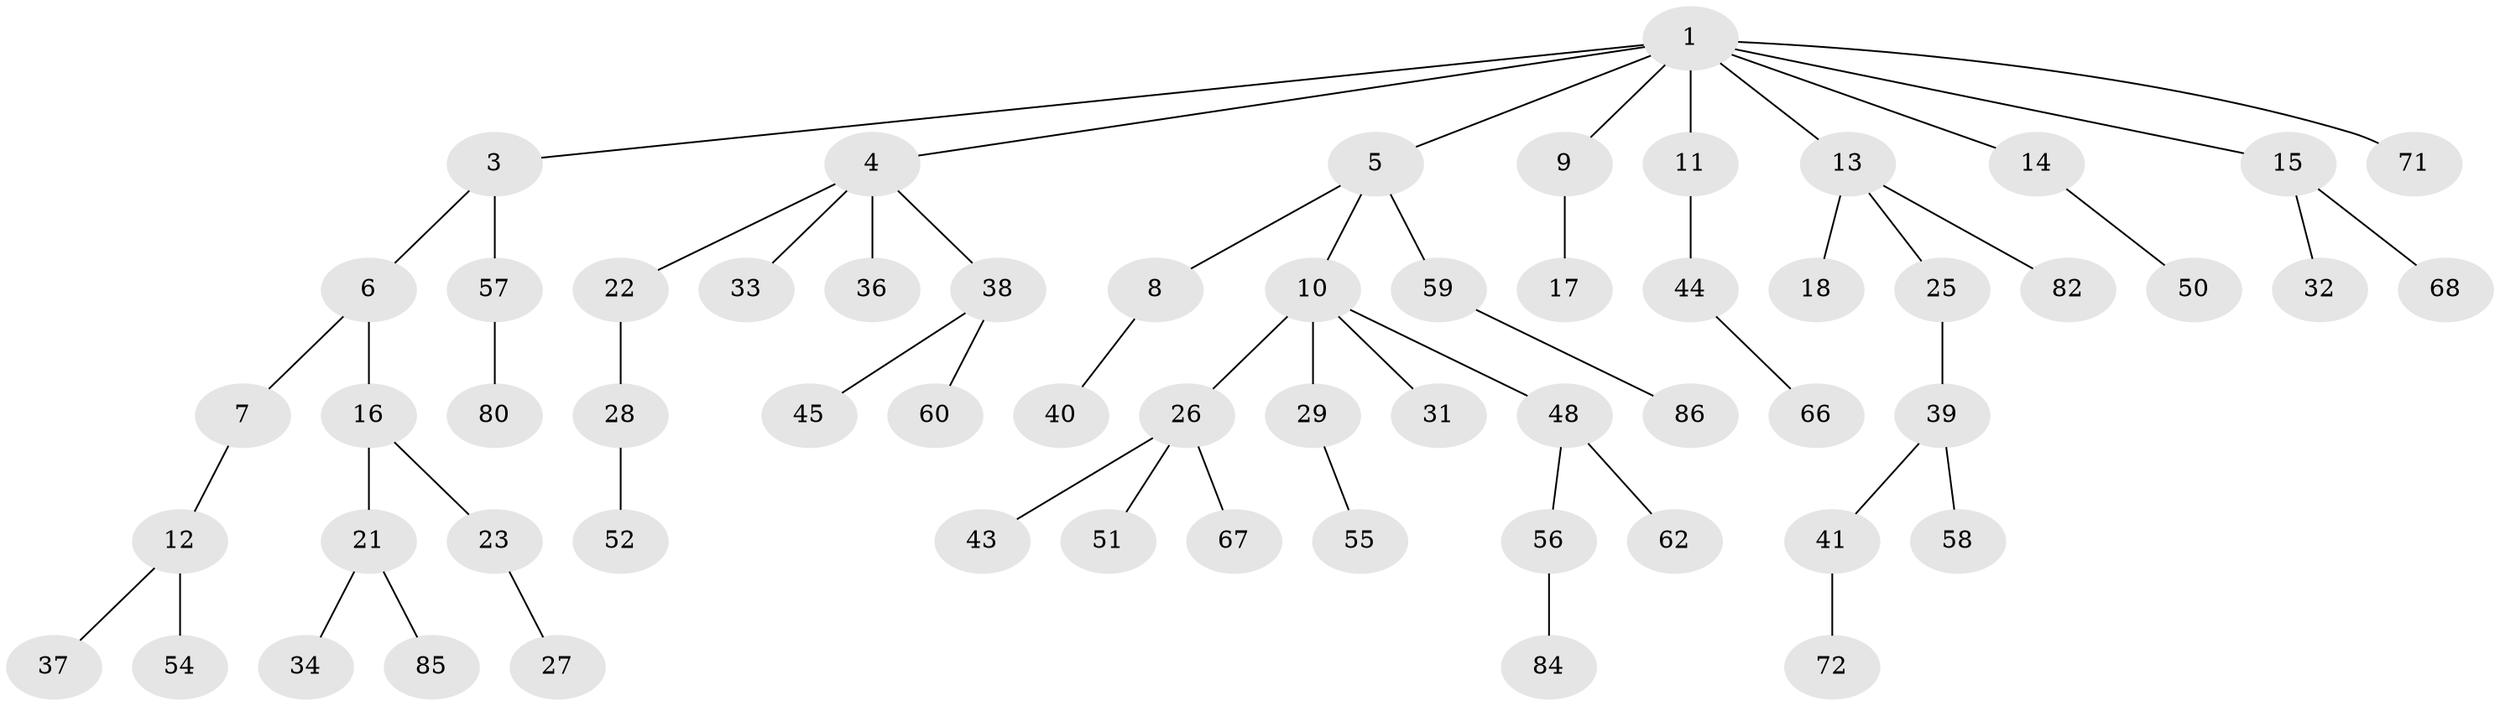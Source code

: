 // original degree distribution, {7: 0.011494252873563218, 4: 0.06896551724137931, 3: 0.14942528735632185, 5: 0.022988505747126436, 2: 0.3103448275862069, 1: 0.4367816091954023}
// Generated by graph-tools (version 1.1) at 2025/19/03/04/25 18:19:15]
// undirected, 60 vertices, 59 edges
graph export_dot {
graph [start="1"]
  node [color=gray90,style=filled];
  1 [super="+2"];
  3;
  4;
  5;
  6;
  7;
  8 [super="+35"];
  9 [super="+49"];
  10 [super="+19"];
  11;
  12;
  13;
  14;
  15;
  16 [super="+42"];
  17;
  18 [super="+24"];
  21 [super="+30"];
  22;
  23 [super="+53"];
  25 [super="+70+83"];
  26 [super="+47"];
  27;
  28;
  29;
  31;
  32 [super="+46"];
  33 [super="+63"];
  34;
  36 [super="+76"];
  37;
  38;
  39;
  40;
  41;
  43;
  44;
  45;
  48 [super="+77"];
  50;
  51;
  52;
  54 [super="+64"];
  55;
  56;
  57;
  58;
  59 [super="+61"];
  60;
  62;
  66;
  67 [super="+74"];
  68;
  71;
  72;
  80;
  82;
  84;
  85;
  86;
  1 -- 4;
  1 -- 5;
  1 -- 9;
  1 -- 14;
  1 -- 15;
  1 -- 71;
  1 -- 3;
  1 -- 11;
  1 -- 13;
  3 -- 6;
  3 -- 57;
  4 -- 22;
  4 -- 33;
  4 -- 36;
  4 -- 38;
  5 -- 8;
  5 -- 10;
  5 -- 59;
  6 -- 7;
  6 -- 16;
  7 -- 12;
  8 -- 40;
  9 -- 17;
  10 -- 48;
  10 -- 26;
  10 -- 29;
  10 -- 31;
  11 -- 44;
  12 -- 37;
  12 -- 54;
  13 -- 18;
  13 -- 25;
  13 -- 82;
  14 -- 50;
  15 -- 32;
  15 -- 68;
  16 -- 21;
  16 -- 23;
  21 -- 34;
  21 -- 85;
  22 -- 28;
  23 -- 27;
  25 -- 39;
  26 -- 43;
  26 -- 51;
  26 -- 67;
  28 -- 52;
  29 -- 55;
  38 -- 45;
  38 -- 60;
  39 -- 41;
  39 -- 58;
  41 -- 72;
  44 -- 66;
  48 -- 56;
  48 -- 62;
  56 -- 84;
  57 -- 80;
  59 -- 86;
}
